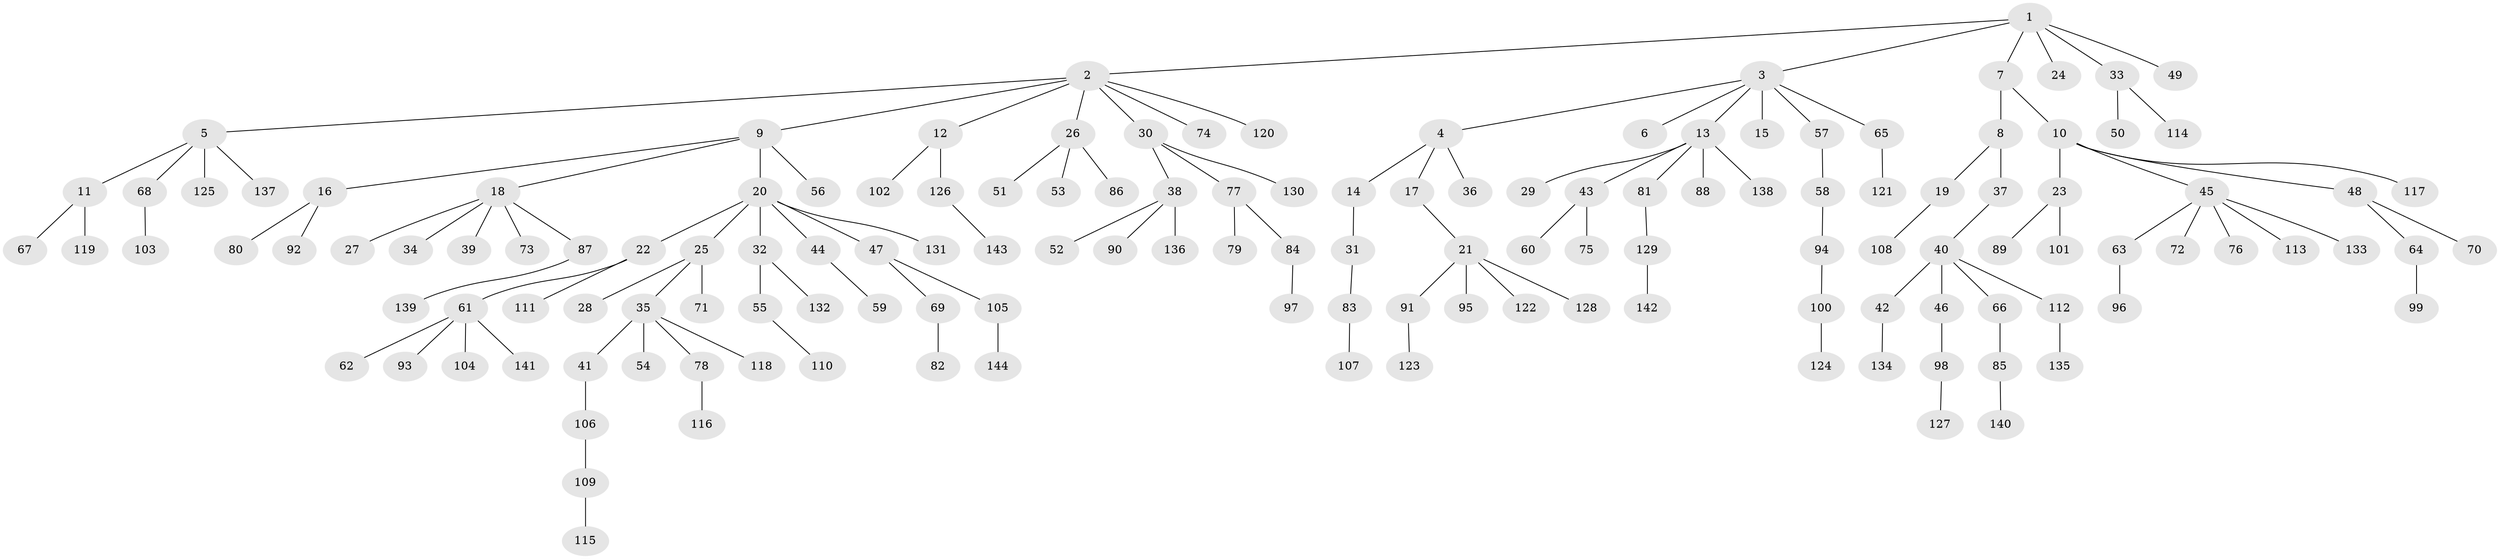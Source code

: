 // Generated by graph-tools (version 1.1) at 2025/52/03/09/25 04:52:55]
// undirected, 144 vertices, 143 edges
graph export_dot {
graph [start="1"]
  node [color=gray90,style=filled];
  1;
  2;
  3;
  4;
  5;
  6;
  7;
  8;
  9;
  10;
  11;
  12;
  13;
  14;
  15;
  16;
  17;
  18;
  19;
  20;
  21;
  22;
  23;
  24;
  25;
  26;
  27;
  28;
  29;
  30;
  31;
  32;
  33;
  34;
  35;
  36;
  37;
  38;
  39;
  40;
  41;
  42;
  43;
  44;
  45;
  46;
  47;
  48;
  49;
  50;
  51;
  52;
  53;
  54;
  55;
  56;
  57;
  58;
  59;
  60;
  61;
  62;
  63;
  64;
  65;
  66;
  67;
  68;
  69;
  70;
  71;
  72;
  73;
  74;
  75;
  76;
  77;
  78;
  79;
  80;
  81;
  82;
  83;
  84;
  85;
  86;
  87;
  88;
  89;
  90;
  91;
  92;
  93;
  94;
  95;
  96;
  97;
  98;
  99;
  100;
  101;
  102;
  103;
  104;
  105;
  106;
  107;
  108;
  109;
  110;
  111;
  112;
  113;
  114;
  115;
  116;
  117;
  118;
  119;
  120;
  121;
  122;
  123;
  124;
  125;
  126;
  127;
  128;
  129;
  130;
  131;
  132;
  133;
  134;
  135;
  136;
  137;
  138;
  139;
  140;
  141;
  142;
  143;
  144;
  1 -- 2;
  1 -- 3;
  1 -- 7;
  1 -- 24;
  1 -- 33;
  1 -- 49;
  2 -- 5;
  2 -- 9;
  2 -- 12;
  2 -- 26;
  2 -- 30;
  2 -- 74;
  2 -- 120;
  3 -- 4;
  3 -- 6;
  3 -- 13;
  3 -- 15;
  3 -- 57;
  3 -- 65;
  4 -- 14;
  4 -- 17;
  4 -- 36;
  5 -- 11;
  5 -- 68;
  5 -- 125;
  5 -- 137;
  7 -- 8;
  7 -- 10;
  8 -- 19;
  8 -- 37;
  9 -- 16;
  9 -- 18;
  9 -- 20;
  9 -- 56;
  10 -- 23;
  10 -- 45;
  10 -- 48;
  10 -- 117;
  11 -- 67;
  11 -- 119;
  12 -- 102;
  12 -- 126;
  13 -- 29;
  13 -- 43;
  13 -- 81;
  13 -- 88;
  13 -- 138;
  14 -- 31;
  16 -- 80;
  16 -- 92;
  17 -- 21;
  18 -- 27;
  18 -- 34;
  18 -- 39;
  18 -- 73;
  18 -- 87;
  19 -- 108;
  20 -- 22;
  20 -- 25;
  20 -- 32;
  20 -- 44;
  20 -- 47;
  20 -- 131;
  21 -- 91;
  21 -- 95;
  21 -- 122;
  21 -- 128;
  22 -- 61;
  22 -- 111;
  23 -- 89;
  23 -- 101;
  25 -- 28;
  25 -- 35;
  25 -- 71;
  26 -- 51;
  26 -- 53;
  26 -- 86;
  30 -- 38;
  30 -- 77;
  30 -- 130;
  31 -- 83;
  32 -- 55;
  32 -- 132;
  33 -- 50;
  33 -- 114;
  35 -- 41;
  35 -- 54;
  35 -- 78;
  35 -- 118;
  37 -- 40;
  38 -- 52;
  38 -- 90;
  38 -- 136;
  40 -- 42;
  40 -- 46;
  40 -- 66;
  40 -- 112;
  41 -- 106;
  42 -- 134;
  43 -- 60;
  43 -- 75;
  44 -- 59;
  45 -- 63;
  45 -- 72;
  45 -- 76;
  45 -- 113;
  45 -- 133;
  46 -- 98;
  47 -- 69;
  47 -- 105;
  48 -- 64;
  48 -- 70;
  55 -- 110;
  57 -- 58;
  58 -- 94;
  61 -- 62;
  61 -- 93;
  61 -- 104;
  61 -- 141;
  63 -- 96;
  64 -- 99;
  65 -- 121;
  66 -- 85;
  68 -- 103;
  69 -- 82;
  77 -- 79;
  77 -- 84;
  78 -- 116;
  81 -- 129;
  83 -- 107;
  84 -- 97;
  85 -- 140;
  87 -- 139;
  91 -- 123;
  94 -- 100;
  98 -- 127;
  100 -- 124;
  105 -- 144;
  106 -- 109;
  109 -- 115;
  112 -- 135;
  126 -- 143;
  129 -- 142;
}
